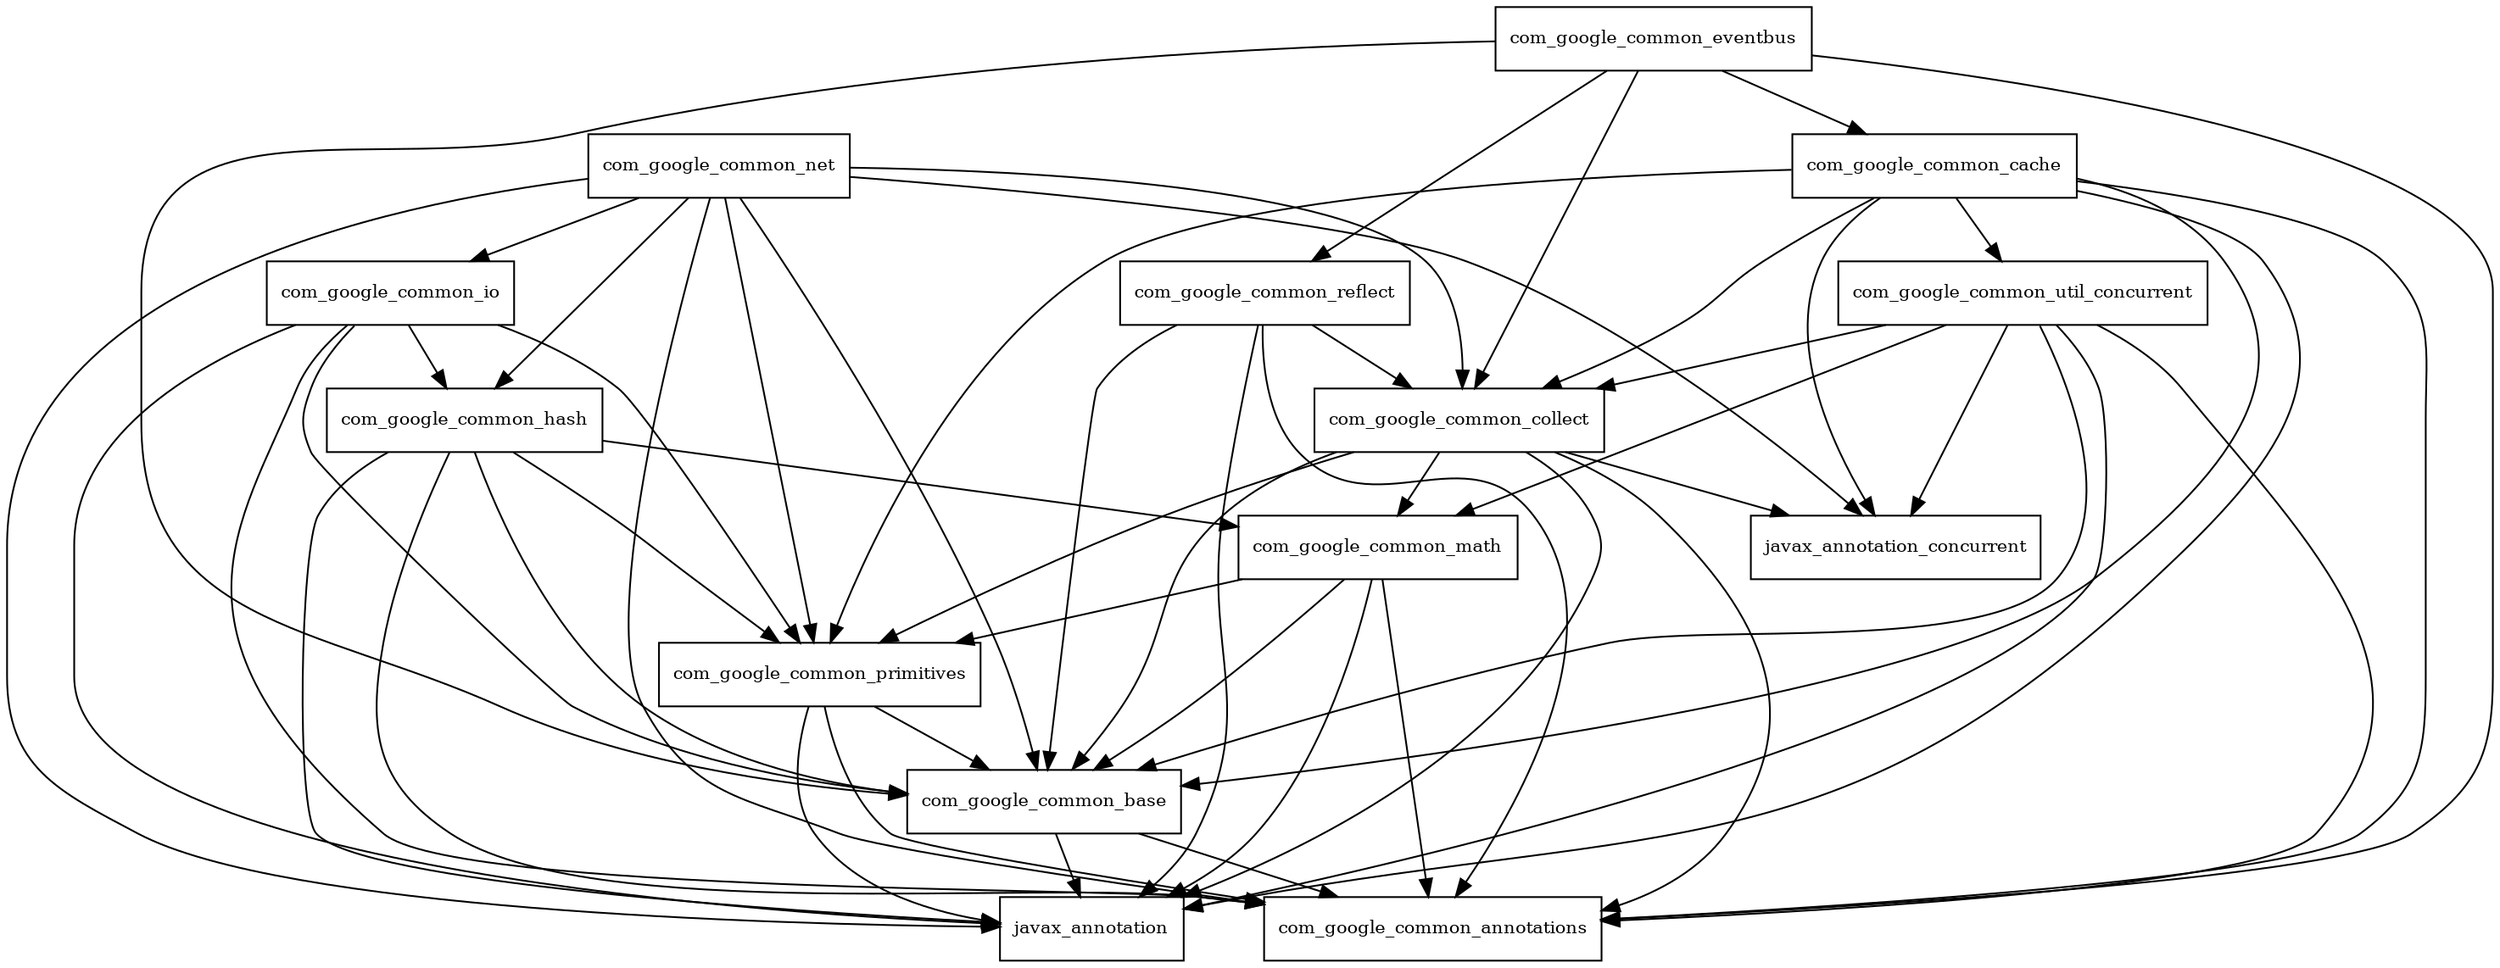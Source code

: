 digraph guava_13_0_1_redhat_1_package_dependencies {
  node [shape = box, fontsize=10.0];
  com_google_common_base -> com_google_common_annotations;
  com_google_common_base -> javax_annotation;
  com_google_common_cache -> com_google_common_annotations;
  com_google_common_cache -> com_google_common_base;
  com_google_common_cache -> com_google_common_collect;
  com_google_common_cache -> com_google_common_primitives;
  com_google_common_cache -> com_google_common_util_concurrent;
  com_google_common_cache -> javax_annotation;
  com_google_common_cache -> javax_annotation_concurrent;
  com_google_common_collect -> com_google_common_annotations;
  com_google_common_collect -> com_google_common_base;
  com_google_common_collect -> com_google_common_math;
  com_google_common_collect -> com_google_common_primitives;
  com_google_common_collect -> javax_annotation;
  com_google_common_collect -> javax_annotation_concurrent;
  com_google_common_eventbus -> com_google_common_annotations;
  com_google_common_eventbus -> com_google_common_base;
  com_google_common_eventbus -> com_google_common_cache;
  com_google_common_eventbus -> com_google_common_collect;
  com_google_common_eventbus -> com_google_common_reflect;
  com_google_common_hash -> com_google_common_annotations;
  com_google_common_hash -> com_google_common_base;
  com_google_common_hash -> com_google_common_math;
  com_google_common_hash -> com_google_common_primitives;
  com_google_common_hash -> javax_annotation;
  com_google_common_io -> com_google_common_annotations;
  com_google_common_io -> com_google_common_base;
  com_google_common_io -> com_google_common_hash;
  com_google_common_io -> com_google_common_primitives;
  com_google_common_io -> javax_annotation;
  com_google_common_math -> com_google_common_annotations;
  com_google_common_math -> com_google_common_base;
  com_google_common_math -> com_google_common_primitives;
  com_google_common_math -> javax_annotation;
  com_google_common_net -> com_google_common_annotations;
  com_google_common_net -> com_google_common_base;
  com_google_common_net -> com_google_common_collect;
  com_google_common_net -> com_google_common_hash;
  com_google_common_net -> com_google_common_io;
  com_google_common_net -> com_google_common_primitives;
  com_google_common_net -> javax_annotation;
  com_google_common_net -> javax_annotation_concurrent;
  com_google_common_primitives -> com_google_common_annotations;
  com_google_common_primitives -> com_google_common_base;
  com_google_common_primitives -> javax_annotation;
  com_google_common_reflect -> com_google_common_annotations;
  com_google_common_reflect -> com_google_common_base;
  com_google_common_reflect -> com_google_common_collect;
  com_google_common_reflect -> javax_annotation;
  com_google_common_util_concurrent -> com_google_common_annotations;
  com_google_common_util_concurrent -> com_google_common_base;
  com_google_common_util_concurrent -> com_google_common_collect;
  com_google_common_util_concurrent -> com_google_common_math;
  com_google_common_util_concurrent -> javax_annotation;
  com_google_common_util_concurrent -> javax_annotation_concurrent;
}
